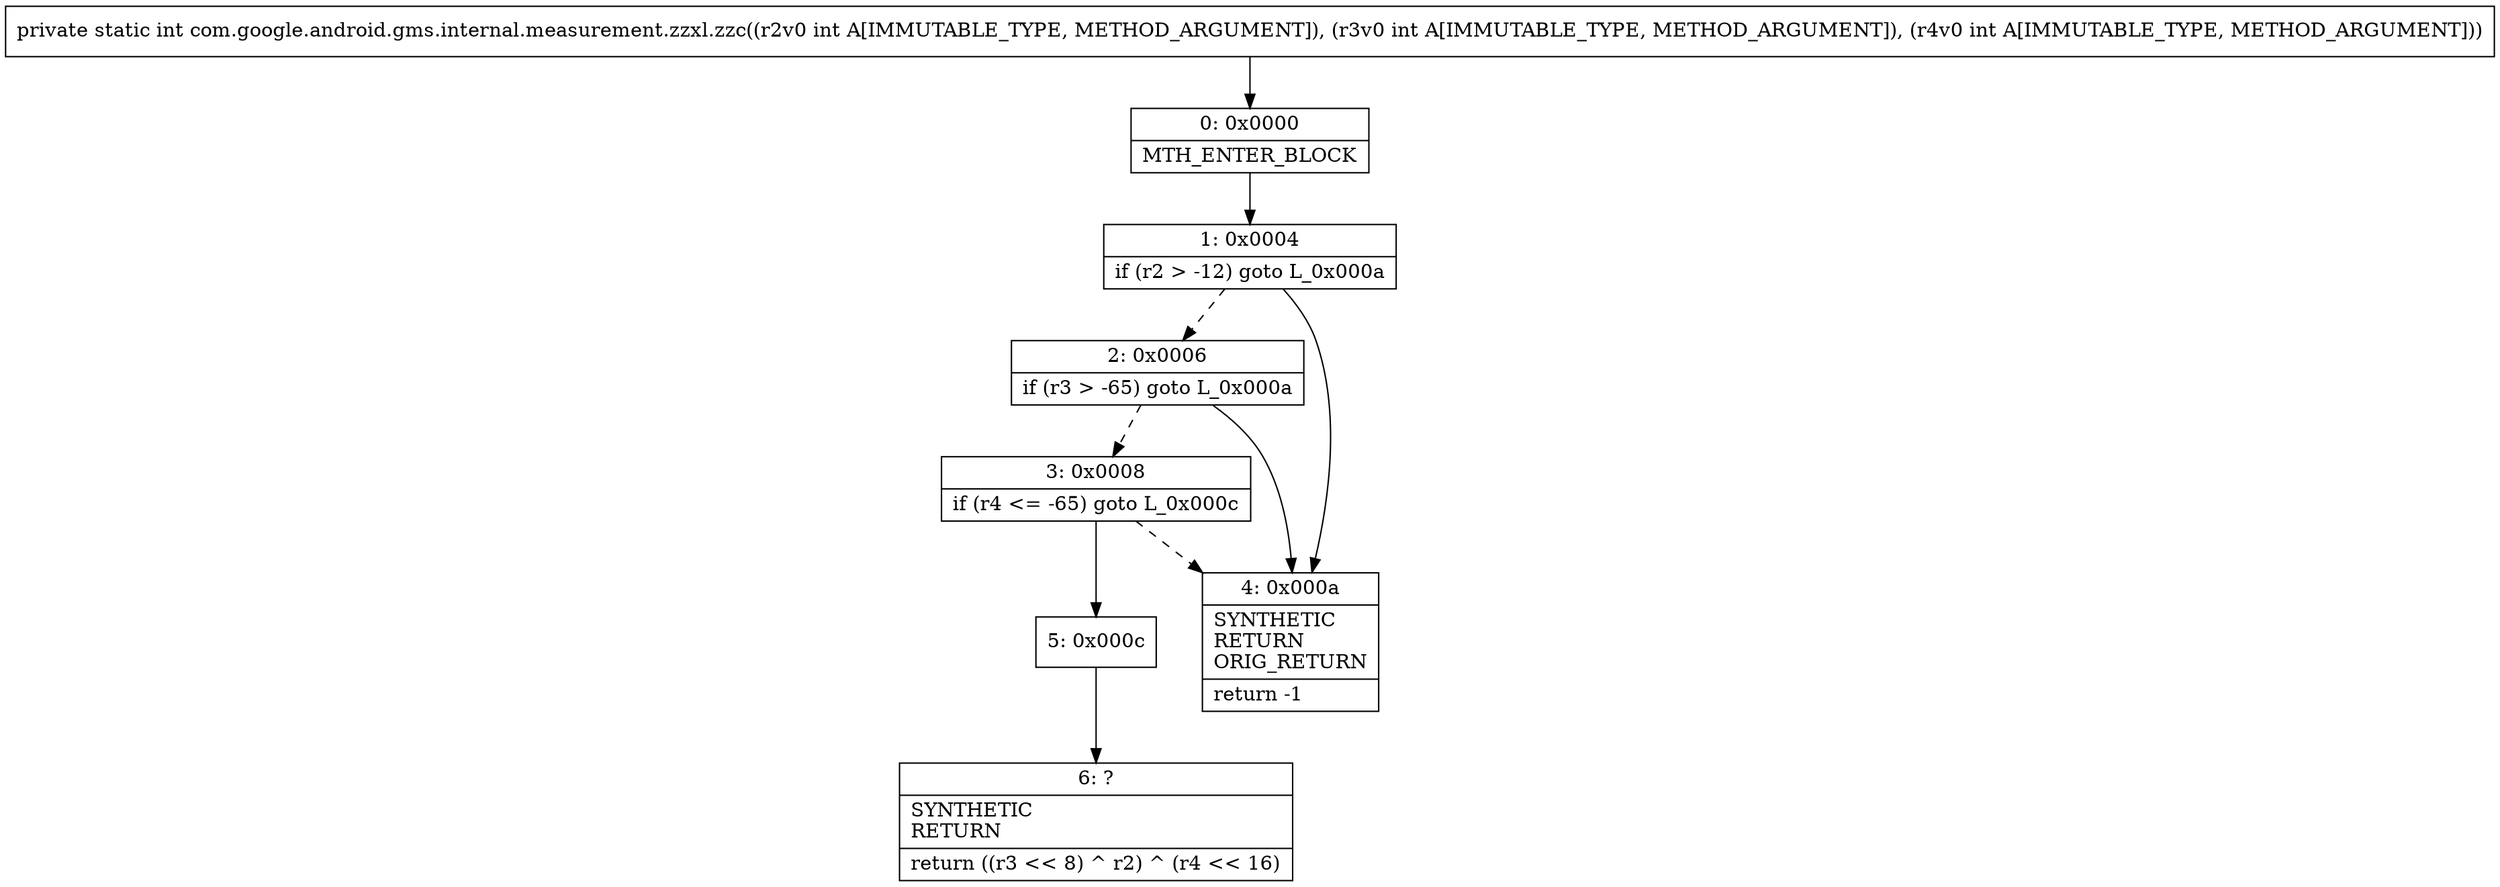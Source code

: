 digraph "CFG forcom.google.android.gms.internal.measurement.zzxl.zzc(III)I" {
Node_0 [shape=record,label="{0\:\ 0x0000|MTH_ENTER_BLOCK\l}"];
Node_1 [shape=record,label="{1\:\ 0x0004|if (r2 \> \-12) goto L_0x000a\l}"];
Node_2 [shape=record,label="{2\:\ 0x0006|if (r3 \> \-65) goto L_0x000a\l}"];
Node_3 [shape=record,label="{3\:\ 0x0008|if (r4 \<= \-65) goto L_0x000c\l}"];
Node_4 [shape=record,label="{4\:\ 0x000a|SYNTHETIC\lRETURN\lORIG_RETURN\l|return \-1\l}"];
Node_5 [shape=record,label="{5\:\ 0x000c}"];
Node_6 [shape=record,label="{6\:\ ?|SYNTHETIC\lRETURN\l|return ((r3 \<\< 8) ^ r2) ^ (r4 \<\< 16)\l}"];
MethodNode[shape=record,label="{private static int com.google.android.gms.internal.measurement.zzxl.zzc((r2v0 int A[IMMUTABLE_TYPE, METHOD_ARGUMENT]), (r3v0 int A[IMMUTABLE_TYPE, METHOD_ARGUMENT]), (r4v0 int A[IMMUTABLE_TYPE, METHOD_ARGUMENT])) }"];
MethodNode -> Node_0;
Node_0 -> Node_1;
Node_1 -> Node_2[style=dashed];
Node_1 -> Node_4;
Node_2 -> Node_3[style=dashed];
Node_2 -> Node_4;
Node_3 -> Node_4[style=dashed];
Node_3 -> Node_5;
Node_5 -> Node_6;
}

